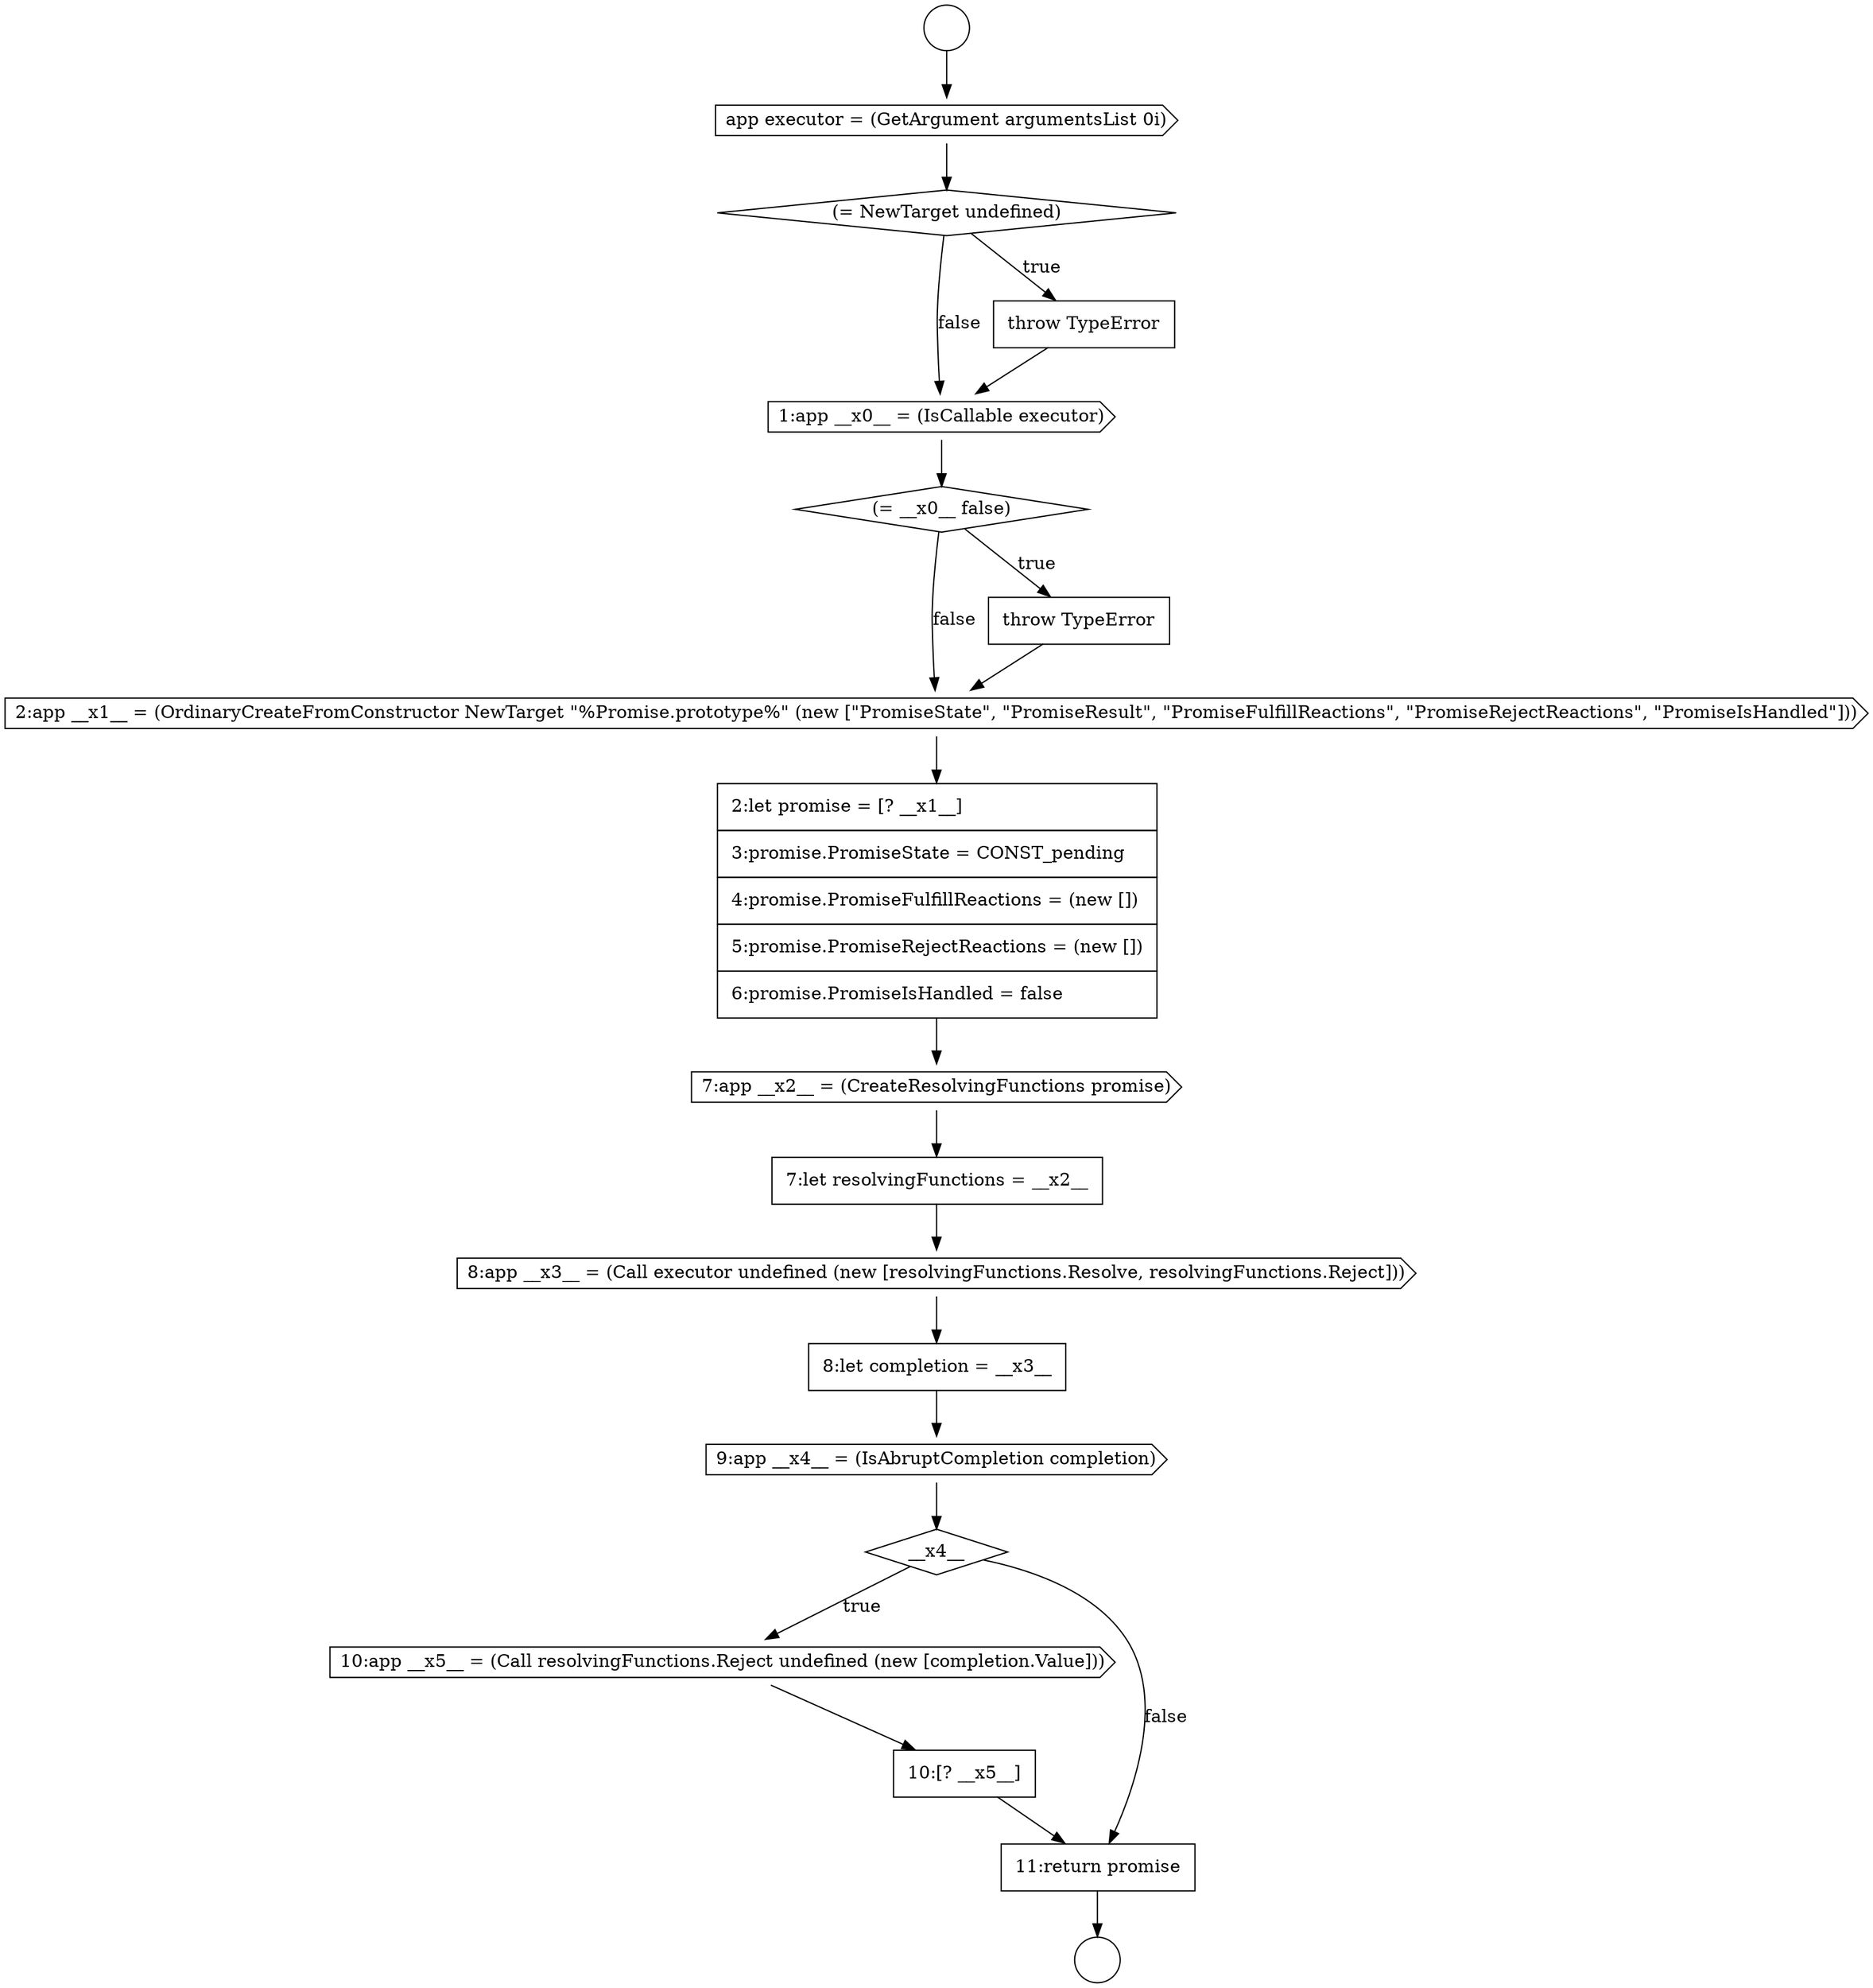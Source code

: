 digraph {
  node18688 [shape=circle label=" " color="black" fillcolor="white" style=filled]
  node18693 [shape=cds, label=<<font color="black">1:app __x0__ = (IsCallable executor)</font>> color="black" fillcolor="white" style=filled]
  node18697 [shape=none, margin=0, label=<<font color="black">
    <table border="0" cellborder="1" cellspacing="0" cellpadding="10">
      <tr><td align="left">2:let promise = [? __x1__]</td></tr>
      <tr><td align="left">3:promise.PromiseState = CONST_pending</td></tr>
      <tr><td align="left">4:promise.PromiseFulfillReactions = (new [])</td></tr>
      <tr><td align="left">5:promise.PromiseRejectReactions = (new [])</td></tr>
      <tr><td align="left">6:promise.PromiseIsHandled = false</td></tr>
    </table>
  </font>> color="black" fillcolor="white" style=filled]
  node18704 [shape=cds, label=<<font color="black">10:app __x5__ = (Call resolvingFunctions.Reject undefined (new [completion.Value]))</font>> color="black" fillcolor="white" style=filled]
  node18689 [shape=circle label=" " color="black" fillcolor="white" style=filled]
  node18698 [shape=cds, label=<<font color="black">7:app __x2__ = (CreateResolvingFunctions promise)</font>> color="black" fillcolor="white" style=filled]
  node18692 [shape=none, margin=0, label=<<font color="black">
    <table border="0" cellborder="1" cellspacing="0" cellpadding="10">
      <tr><td align="left">throw TypeError</td></tr>
    </table>
  </font>> color="black" fillcolor="white" style=filled]
  node18699 [shape=none, margin=0, label=<<font color="black">
    <table border="0" cellborder="1" cellspacing="0" cellpadding="10">
      <tr><td align="left">7:let resolvingFunctions = __x2__</td></tr>
    </table>
  </font>> color="black" fillcolor="white" style=filled]
  node18694 [shape=diamond, label=<<font color="black">(= __x0__ false)</font>> color="black" fillcolor="white" style=filled]
  node18691 [shape=diamond, label=<<font color="black">(= NewTarget undefined)</font>> color="black" fillcolor="white" style=filled]
  node18706 [shape=none, margin=0, label=<<font color="black">
    <table border="0" cellborder="1" cellspacing="0" cellpadding="10">
      <tr><td align="left">11:return promise</td></tr>
    </table>
  </font>> color="black" fillcolor="white" style=filled]
  node18703 [shape=diamond, label=<<font color="black">__x4__</font>> color="black" fillcolor="white" style=filled]
  node18700 [shape=cds, label=<<font color="black">8:app __x3__ = (Call executor undefined (new [resolvingFunctions.Resolve, resolvingFunctions.Reject]))</font>> color="black" fillcolor="white" style=filled]
  node18690 [shape=cds, label=<<font color="black">app executor = (GetArgument argumentsList 0i)</font>> color="black" fillcolor="white" style=filled]
  node18705 [shape=none, margin=0, label=<<font color="black">
    <table border="0" cellborder="1" cellspacing="0" cellpadding="10">
      <tr><td align="left">10:[? __x5__]</td></tr>
    </table>
  </font>> color="black" fillcolor="white" style=filled]
  node18696 [shape=cds, label=<<font color="black">2:app __x1__ = (OrdinaryCreateFromConstructor NewTarget &quot;%Promise.prototype%&quot; (new [&quot;PromiseState&quot;, &quot;PromiseResult&quot;, &quot;PromiseFulfillReactions&quot;, &quot;PromiseRejectReactions&quot;, &quot;PromiseIsHandled&quot;]))</font>> color="black" fillcolor="white" style=filled]
  node18701 [shape=none, margin=0, label=<<font color="black">
    <table border="0" cellborder="1" cellspacing="0" cellpadding="10">
      <tr><td align="left">8:let completion = __x3__</td></tr>
    </table>
  </font>> color="black" fillcolor="white" style=filled]
  node18695 [shape=none, margin=0, label=<<font color="black">
    <table border="0" cellborder="1" cellspacing="0" cellpadding="10">
      <tr><td align="left">throw TypeError</td></tr>
    </table>
  </font>> color="black" fillcolor="white" style=filled]
  node18702 [shape=cds, label=<<font color="black">9:app __x4__ = (IsAbruptCompletion completion)</font>> color="black" fillcolor="white" style=filled]
  node18706 -> node18689 [ color="black"]
  node18705 -> node18706 [ color="black"]
  node18688 -> node18690 [ color="black"]
  node18693 -> node18694 [ color="black"]
  node18704 -> node18705 [ color="black"]
  node18703 -> node18704 [label=<<font color="black">true</font>> color="black"]
  node18703 -> node18706 [label=<<font color="black">false</font>> color="black"]
  node18697 -> node18698 [ color="black"]
  node18690 -> node18691 [ color="black"]
  node18696 -> node18697 [ color="black"]
  node18702 -> node18703 [ color="black"]
  node18700 -> node18701 [ color="black"]
  node18694 -> node18695 [label=<<font color="black">true</font>> color="black"]
  node18694 -> node18696 [label=<<font color="black">false</font>> color="black"]
  node18698 -> node18699 [ color="black"]
  node18695 -> node18696 [ color="black"]
  node18699 -> node18700 [ color="black"]
  node18691 -> node18692 [label=<<font color="black">true</font>> color="black"]
  node18691 -> node18693 [label=<<font color="black">false</font>> color="black"]
  node18692 -> node18693 [ color="black"]
  node18701 -> node18702 [ color="black"]
}
